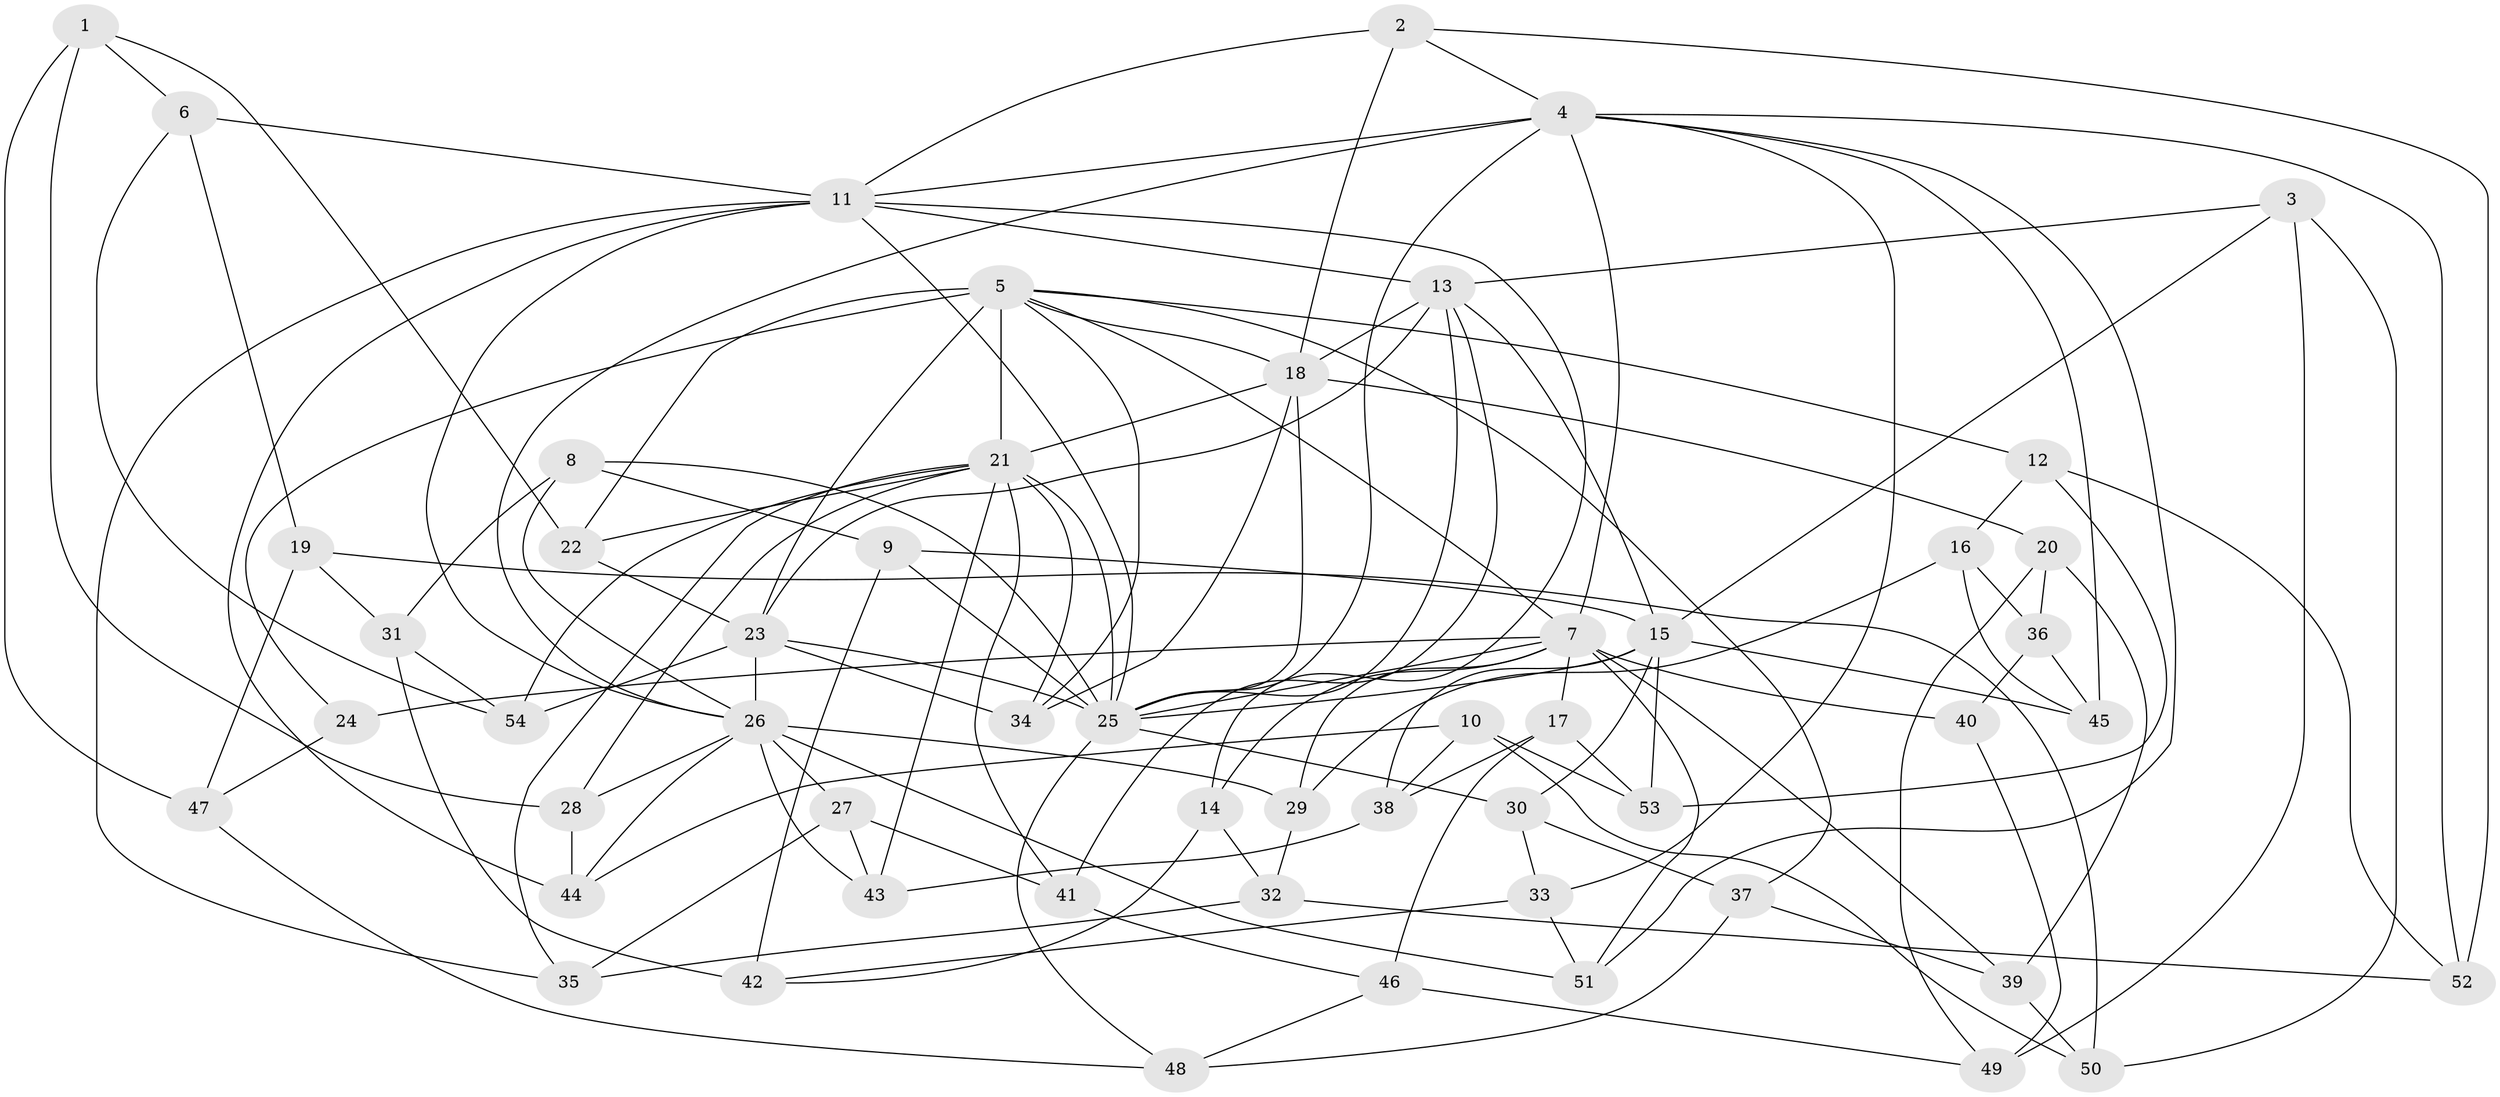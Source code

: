 // original degree distribution, {4: 1.0}
// Generated by graph-tools (version 1.1) at 2025/53/03/04/25 22:53:35]
// undirected, 54 vertices, 134 edges
graph export_dot {
  node [color=gray90,style=filled];
  1;
  2;
  3;
  4;
  5;
  6;
  7;
  8;
  9;
  10;
  11;
  12;
  13;
  14;
  15;
  16;
  17;
  18;
  19;
  20;
  21;
  22;
  23;
  24;
  25;
  26;
  27;
  28;
  29;
  30;
  31;
  32;
  33;
  34;
  35;
  36;
  37;
  38;
  39;
  40;
  41;
  42;
  43;
  44;
  45;
  46;
  47;
  48;
  49;
  50;
  51;
  52;
  53;
  54;
  1 -- 6 [weight=1.0];
  1 -- 22 [weight=1.0];
  1 -- 28 [weight=1.0];
  1 -- 47 [weight=1.0];
  2 -- 4 [weight=1.0];
  2 -- 11 [weight=1.0];
  2 -- 18 [weight=1.0];
  2 -- 52 [weight=1.0];
  3 -- 13 [weight=1.0];
  3 -- 15 [weight=1.0];
  3 -- 49 [weight=1.0];
  3 -- 50 [weight=1.0];
  4 -- 7 [weight=1.0];
  4 -- 11 [weight=2.0];
  4 -- 25 [weight=1.0];
  4 -- 26 [weight=1.0];
  4 -- 33 [weight=1.0];
  4 -- 45 [weight=1.0];
  4 -- 51 [weight=1.0];
  4 -- 52 [weight=1.0];
  5 -- 7 [weight=2.0];
  5 -- 12 [weight=1.0];
  5 -- 18 [weight=1.0];
  5 -- 21 [weight=1.0];
  5 -- 22 [weight=1.0];
  5 -- 23 [weight=2.0];
  5 -- 24 [weight=2.0];
  5 -- 34 [weight=1.0];
  5 -- 37 [weight=1.0];
  6 -- 11 [weight=1.0];
  6 -- 19 [weight=1.0];
  6 -- 54 [weight=1.0];
  7 -- 14 [weight=1.0];
  7 -- 17 [weight=1.0];
  7 -- 24 [weight=1.0];
  7 -- 25 [weight=1.0];
  7 -- 29 [weight=1.0];
  7 -- 39 [weight=1.0];
  7 -- 40 [weight=2.0];
  7 -- 51 [weight=1.0];
  8 -- 9 [weight=1.0];
  8 -- 25 [weight=1.0];
  8 -- 26 [weight=1.0];
  8 -- 31 [weight=1.0];
  9 -- 15 [weight=1.0];
  9 -- 25 [weight=1.0];
  9 -- 42 [weight=1.0];
  10 -- 38 [weight=1.0];
  10 -- 44 [weight=1.0];
  10 -- 50 [weight=1.0];
  10 -- 53 [weight=1.0];
  11 -- 13 [weight=1.0];
  11 -- 14 [weight=1.0];
  11 -- 25 [weight=1.0];
  11 -- 26 [weight=1.0];
  11 -- 35 [weight=1.0];
  11 -- 44 [weight=1.0];
  12 -- 16 [weight=1.0];
  12 -- 52 [weight=1.0];
  12 -- 53 [weight=1.0];
  13 -- 15 [weight=1.0];
  13 -- 18 [weight=2.0];
  13 -- 23 [weight=1.0];
  13 -- 25 [weight=1.0];
  13 -- 41 [weight=1.0];
  14 -- 32 [weight=1.0];
  14 -- 42 [weight=1.0];
  15 -- 25 [weight=1.0];
  15 -- 30 [weight=1.0];
  15 -- 38 [weight=1.0];
  15 -- 45 [weight=1.0];
  15 -- 53 [weight=1.0];
  16 -- 29 [weight=1.0];
  16 -- 36 [weight=1.0];
  16 -- 45 [weight=1.0];
  17 -- 38 [weight=1.0];
  17 -- 46 [weight=1.0];
  17 -- 53 [weight=1.0];
  18 -- 20 [weight=1.0];
  18 -- 21 [weight=1.0];
  18 -- 25 [weight=1.0];
  18 -- 34 [weight=1.0];
  19 -- 31 [weight=1.0];
  19 -- 47 [weight=1.0];
  19 -- 50 [weight=1.0];
  20 -- 36 [weight=1.0];
  20 -- 39 [weight=1.0];
  20 -- 49 [weight=1.0];
  21 -- 22 [weight=1.0];
  21 -- 25 [weight=1.0];
  21 -- 28 [weight=1.0];
  21 -- 34 [weight=1.0];
  21 -- 35 [weight=1.0];
  21 -- 41 [weight=1.0];
  21 -- 43 [weight=1.0];
  21 -- 54 [weight=1.0];
  22 -- 23 [weight=1.0];
  23 -- 25 [weight=1.0];
  23 -- 26 [weight=1.0];
  23 -- 34 [weight=1.0];
  23 -- 54 [weight=1.0];
  24 -- 47 [weight=1.0];
  25 -- 30 [weight=1.0];
  25 -- 48 [weight=1.0];
  26 -- 27 [weight=1.0];
  26 -- 28 [weight=1.0];
  26 -- 29 [weight=1.0];
  26 -- 43 [weight=1.0];
  26 -- 44 [weight=1.0];
  26 -- 51 [weight=1.0];
  27 -- 35 [weight=1.0];
  27 -- 41 [weight=1.0];
  27 -- 43 [weight=1.0];
  28 -- 44 [weight=1.0];
  29 -- 32 [weight=1.0];
  30 -- 33 [weight=1.0];
  30 -- 37 [weight=1.0];
  31 -- 42 [weight=1.0];
  31 -- 54 [weight=1.0];
  32 -- 35 [weight=1.0];
  32 -- 52 [weight=1.0];
  33 -- 42 [weight=1.0];
  33 -- 51 [weight=1.0];
  36 -- 40 [weight=1.0];
  36 -- 45 [weight=1.0];
  37 -- 39 [weight=1.0];
  37 -- 48 [weight=1.0];
  38 -- 43 [weight=1.0];
  39 -- 50 [weight=1.0];
  40 -- 49 [weight=1.0];
  41 -- 46 [weight=1.0];
  46 -- 48 [weight=1.0];
  46 -- 49 [weight=1.0];
  47 -- 48 [weight=1.0];
}
